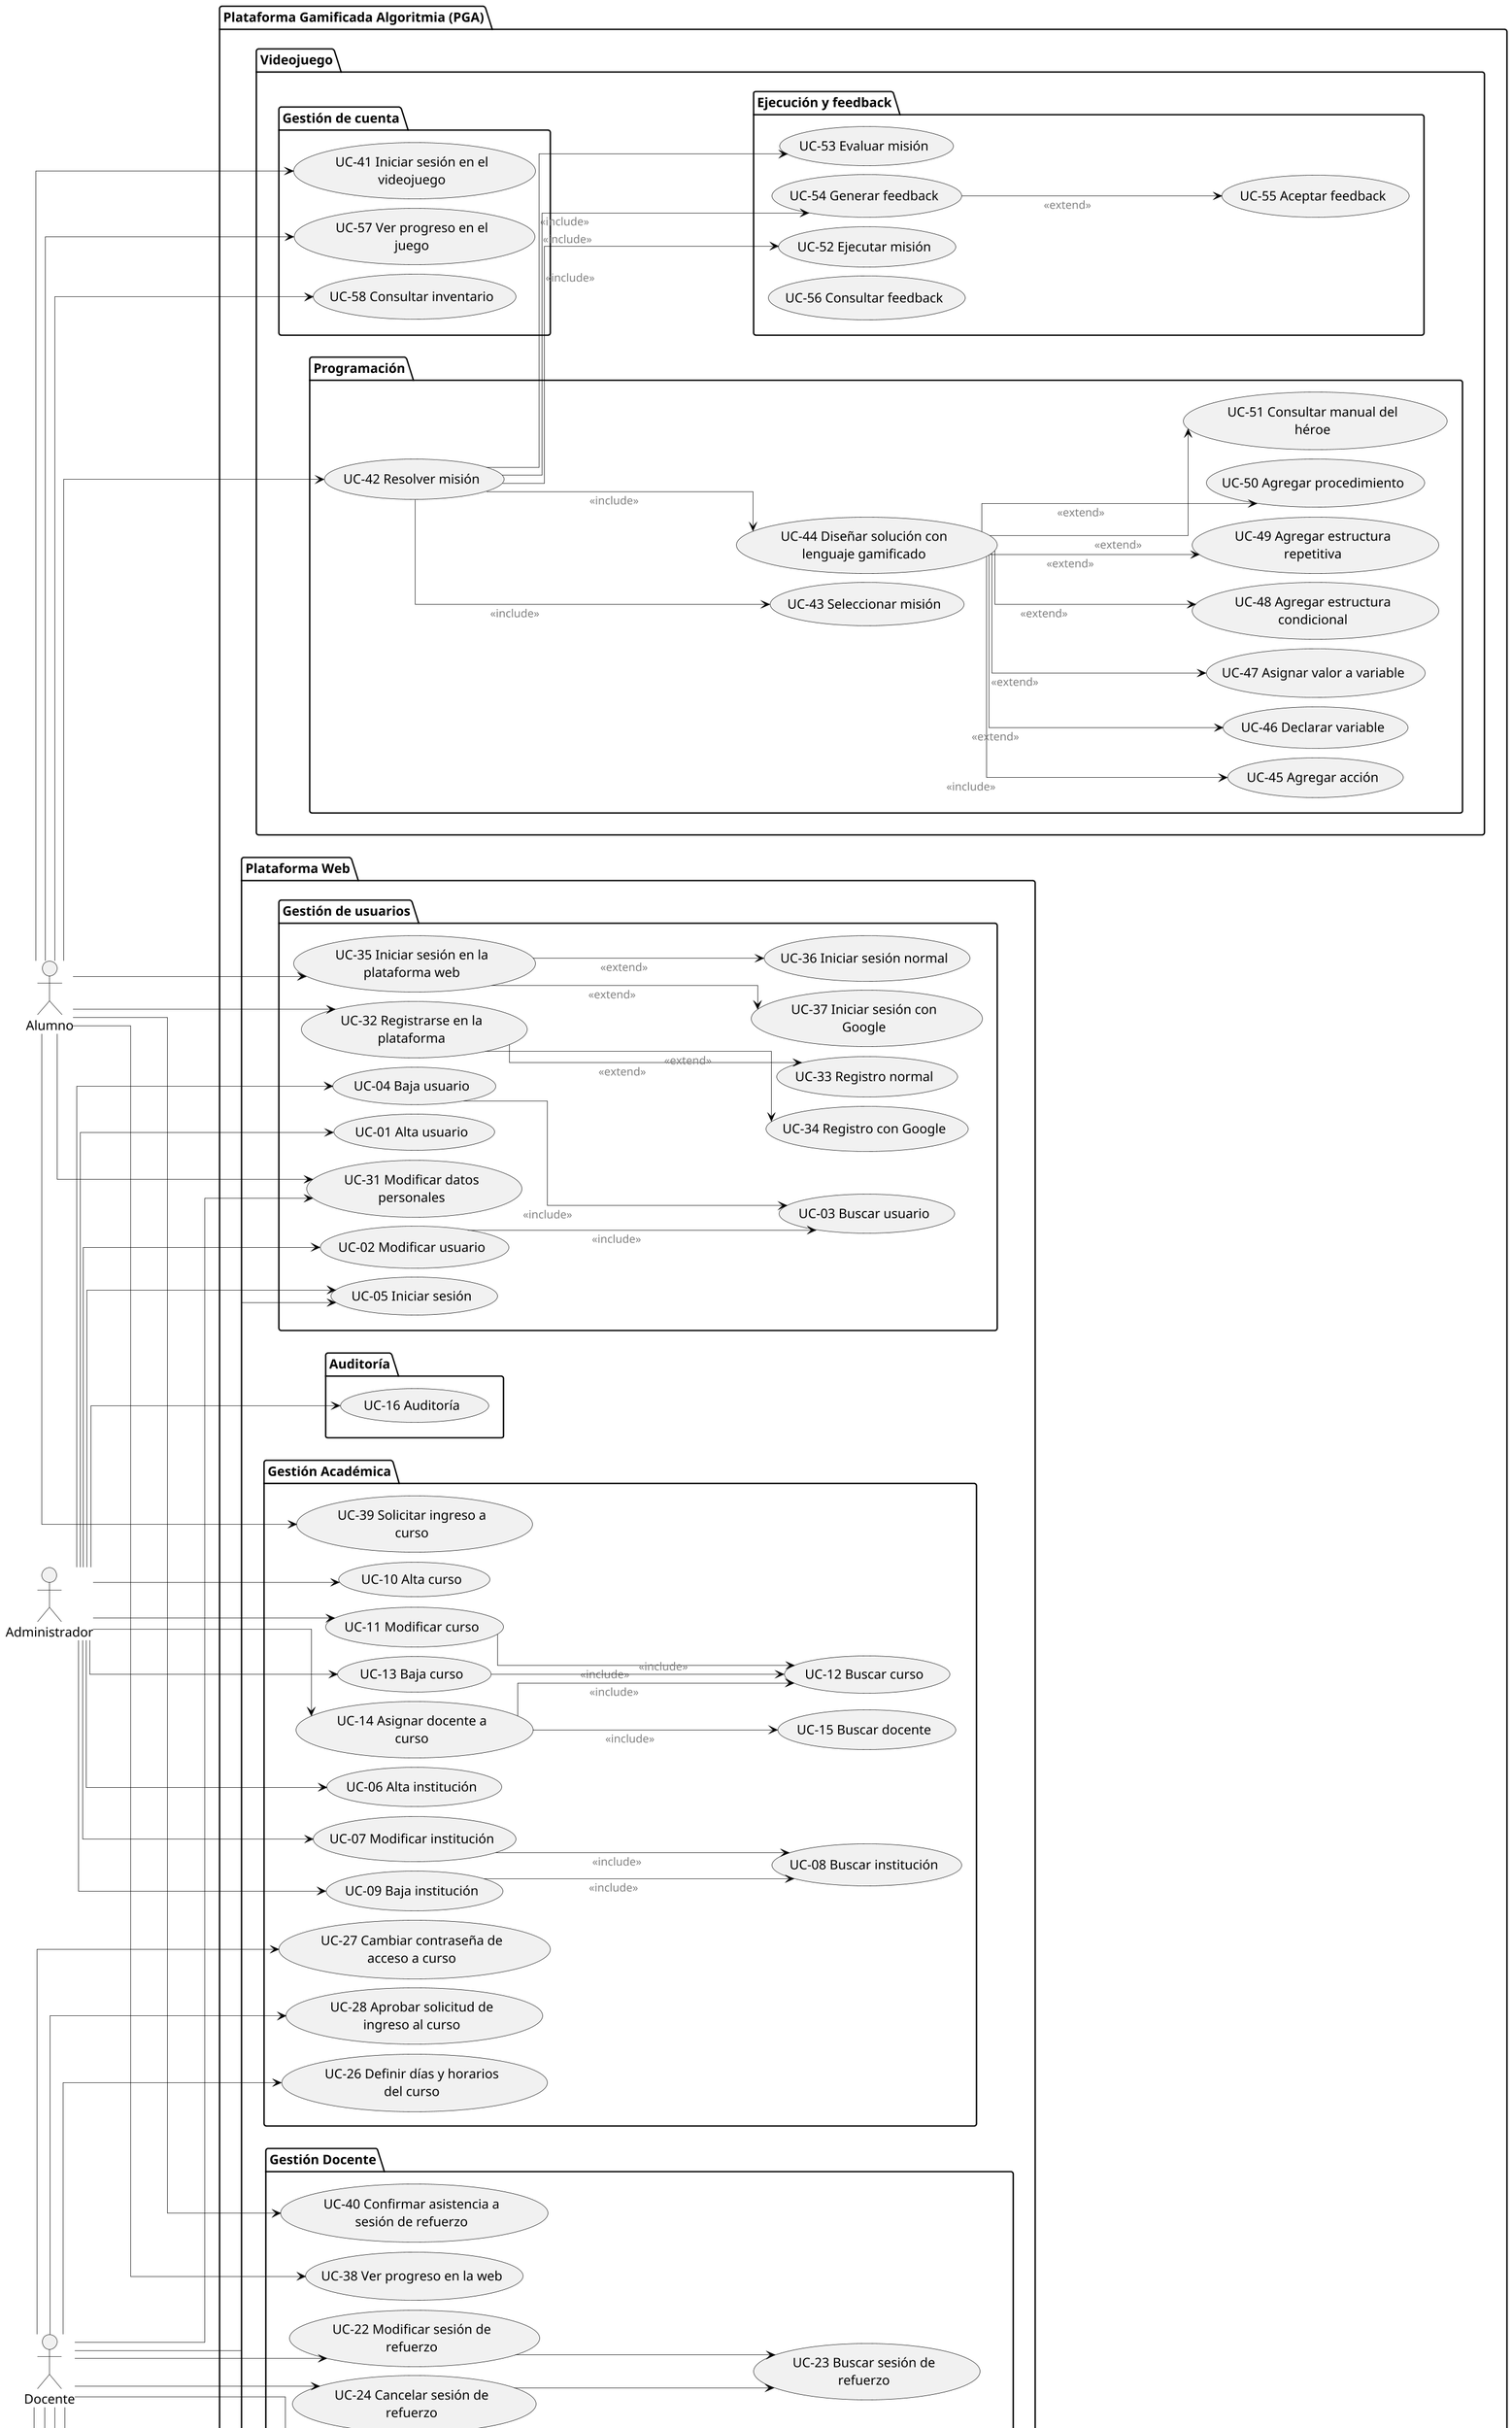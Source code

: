 @startuml General_CU
left to right direction

skinparam dpi 150
skinparam usecasePadding 10
skinparam actorPadding 80
skinparam packagePadding 20
skinparam wrapWidth 200

skinparam nodesep 10
skinparam ranksep 200

skinparam linetype ortho
skinparam ArrowThickness 0.5
skinparam ArrowColor Black
skinparam ArrowFontSize 12
skinparam ArrowFontColor Gray

' Estética
skinparam defaultTextAlignment center
skinparam backgroundColor #FFFFFF


actor Alumno
actor Administrador
actor Docente


package "Plataforma Gamificada Algoritmia (PGA)"{
    package "Plataforma Web" {
        package "Gestión de usuarios"{
            usecase "UC-01 Alta usuario" as UC01
            usecase "UC-02 Modificar usuario" as UC02
            usecase "UC-03 Buscar usuario" as UC03
            usecase "UC-04 Baja usuario" as UC04
            usecase "UC-05 Iniciar sesión" as UC05
            usecase "UC-32 Registrarse en la plataforma" as UC32
            usecase "UC-33 Registro normal" as UC33
            usecase "UC-34 Registro con Google" as UC34
            usecase "UC-35 Iniciar sesión en la plataforma web" as UC35
            usecase "UC-36 Iniciar sesión normal" as UC36
            usecase "UC-37 Iniciar sesión con Google" as UC37
            usecase "UC-31 Modificar datos personales" as UC31
        }

        package "Gestión Académica"{
            usecase "UC-06 Alta institución" as UC06
            usecase "UC-07 Modificar institución" as UC07
            usecase "UC-08 Buscar institución" as UC08
            usecase "UC-09 Baja institución" as UC09
            usecase "UC-10 Alta curso" as UC10
            usecase "UC-11 Modificar curso" as UC11
            usecase "UC-12 Buscar curso" as UC12
            usecase "UC-13 Baja curso" as UC13
            usecase "UC-14 Asignar docente a curso" as UC14
            usecase "UC-15 Buscar docente" as UC15
            usecase "UC-26 Definir días y horarios del curso" as UC26
            usecase "UC-27 Cambiar contraseña de acceso a curso" as UC27
            usecase "UC-28 Aprobar solicitud de ingreso al curso" as UC28
            usecase "UC-39 Solicitar ingreso a curso" as UC39
        }

        package "Gestión Docente"{
            usecase "UC-17 Consultar progreso de alumnos" as UC17
            usecase "UC-18 Ver progreso general (historia)" as UC18
            usecase "UC-19 Ver progreso por capítulo" as UC19
            usecase "UC-20 Generar reporte de progreso" as UC20
            usecase "UC-21 Crear sesión de refuerzo" as UC21
            usecase "UC-22 Modificar sesión de refuerzo" as UC22
            usecase "UC-23 Buscar sesión de refuerzo" as UC23
            usecase "UC-24 Cancelar sesión de refuerzo" as UC24
            usecase "UC-25 Aceptar sesión de refuerzo automática" as UC25
            usecase "UC-29 Habilitar capítulo" as UC29
            usecase "UC-30 Buscar capítulo" as UC30
            usecase "UC-38 Ver progreso en la web" as UC38
            usecase "UC-40 Confirmar asistencia a sesión de refuerzo" as UC40
        }

        package "Auditoría"{
            usecase "UC-16 Auditoría" as UC16
        }
    }

    package "Videojuego"{
        package "Gestión de cuenta"{
            usecase "UC-41 Iniciar sesión en el videojuego" as UC41
            usecase "UC-57 Ver progreso en el juego" as UC57
            usecase "UC-58 Consultar inventario" as UC58
        }
        package "Programación"{
            usecase "UC-42 Resolver misión" as UC42
            usecase "UC-43 Seleccionar misión" as UC43
            usecase "UC-44 Diseñar solución con lenguaje gamificado" as UC44
            usecase "UC-45 Agregar acción" as UC45
            usecase "UC-46 Declarar variable" as UC46
            usecase "UC-47 Asignar valor a variable" as UC47
            usecase "UC-48 Agregar estructura condicional" as UC48
            usecase "UC-49 Agregar estructura repetitiva" as UC49
            usecase "UC-50 Agregar procedimiento" as UC50
            usecase "UC-51 Consultar manual del héroe" as UC51
        }
        package "Ejecución y feedback"{
            usecase "UC-52 Ejecutar misión" as UC52
            usecase "UC-53 Evaluar misión" as UC53
            usecase "UC-54 Generar feedback" as UC54
            usecase "UC-55 Aceptar feedback" as UC55
            usecase "UC-56 Consultar feedback" as UC56
        }   
    }
}

Administrador --> UC01
Administrador --> UC02
UC02 --> UC03 : <<include>>
Administrador --> UC04
UC04 --> UC03 : <<include>>
Administrador --> UC05
Administrador --> UC06
Administrador --> UC07
UC07 --> UC08 : <<include>>
Administrador --> UC09
UC09 --> UC08 : <<include>>
Administrador --> UC10
Administrador --> UC11
UC11 --> UC12 : <<include>>
Administrador --> UC13
UC13 --> UC12 : <<include>>
Administrador --> UC14
UC14 --> UC15 : <<include>>
UC14 --> UC12 : <<include>>
Administrador --> UC16

' Conexiones de Alumno
Alumno --> UC31
Alumno --> UC32
UC32 --> UC33 : <<extend>>
UC32 --> UC34 : <<extend>>
Alumno --> UC35
UC35 --> UC36 : <<extend>>
UC35 --> UC37 : <<extend>>
Alumno --> UC38
Alumno --> UC39
Alumno --> UC40

Alumno --> UC41
Alumno --> UC42
Alumno --> UC57
Alumno --> UC58

UC42 --> UC43 : <<include>>
UC42 --> UC44 : <<include>>
UC42 --> UC52 : <<include>>
UC42 --> UC53 : <<include>>
UC42 --> UC54 : <<include>>

UC44 --> UC45 : <<include>>
UC44 --> UC46 : <<extend>>
UC44 --> UC47 : <<extend>>
UC44 --> UC48 : <<extend>>
UC44 --> UC49 : <<extend>>
UC44 --> UC50 : <<extend>>
UC44 --> UC51 : <<extend>>

UC54 --> UC55 : <<extend>>

' Conexiones de Docente
Docente --> UC17
UC17 --> UC18 : <<extend>>
UC17 --> UC19 : <<extend>>
Docente --> UC20
Docente --> UC21
Docente --> UC22
Docente --> UC24
UC22 --> UC23
UC24 --> UC23
Docente --> UC25
Docente --> UC26
Docente --> UC27
Docente --> UC28
Docente --> UC29
UC29 --> UC30 : <<include>>
Docente --> UC31
Docente --> UC05

